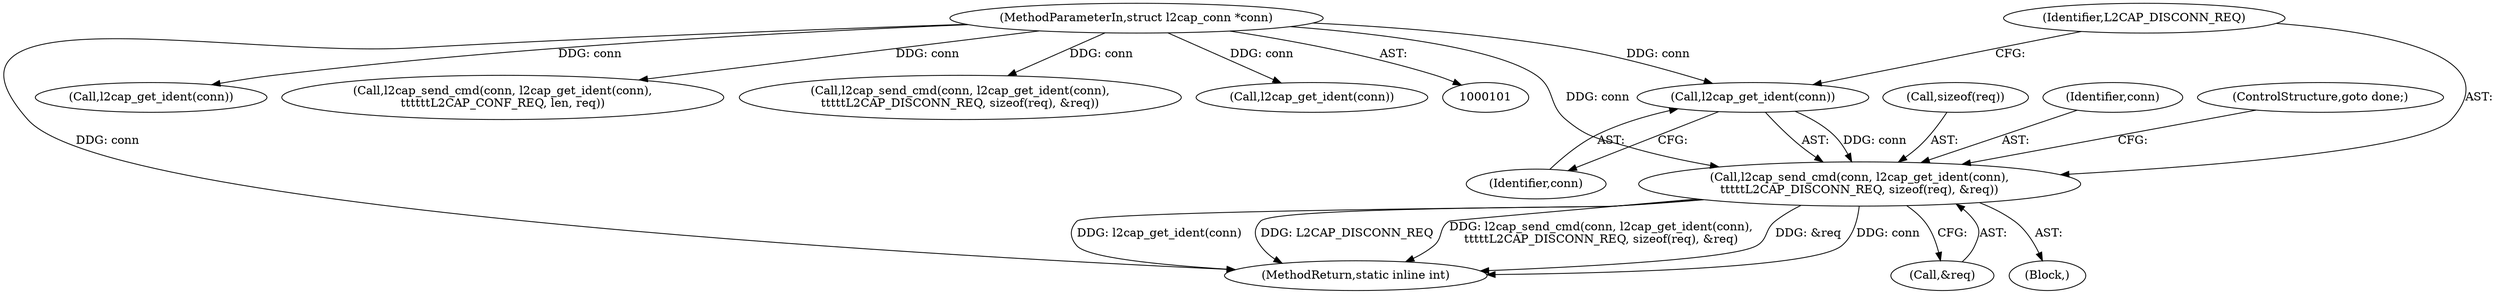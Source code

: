 digraph "0_linux_f2fcfcd670257236ebf2088bbdf26f6a8ef459fe_1@API" {
"1000279" [label="(Call,l2cap_send_cmd(conn, l2cap_get_ident(conn),\n\t\t\t\t\tL2CAP_DISCONN_REQ, sizeof(req), &req))"];
"1000281" [label="(Call,l2cap_get_ident(conn))"];
"1000102" [label="(MethodParameterIn,struct l2cap_conn *conn)"];
"1000283" [label="(Identifier,L2CAP_DISCONN_REQ)"];
"1000281" [label="(Call,l2cap_get_ident(conn))"];
"1000286" [label="(Call,&req)"];
"1000282" [label="(Identifier,conn)"];
"1000320" [label="(MethodReturn,static inline int)"];
"1000284" [label="(Call,sizeof(req))"];
"1000280" [label="(Identifier,conn)"];
"1000102" [label="(MethodParameterIn,struct l2cap_conn *conn)"];
"1000227" [label="(Call,l2cap_get_ident(conn))"];
"1000225" [label="(Call,l2cap_send_cmd(conn, l2cap_get_ident(conn),\n\t\t\t\t\t\tL2CAP_CONF_REQ, len, req))"];
"1000215" [label="(Call,l2cap_send_cmd(conn, l2cap_get_ident(conn),\n\t\t\t\t\tL2CAP_DISCONN_REQ, sizeof(req), &req))"];
"1000288" [label="(ControlStructure,goto done;)"];
"1000259" [label="(Block,)"];
"1000279" [label="(Call,l2cap_send_cmd(conn, l2cap_get_ident(conn),\n\t\t\t\t\tL2CAP_DISCONN_REQ, sizeof(req), &req))"];
"1000217" [label="(Call,l2cap_get_ident(conn))"];
"1000279" -> "1000259"  [label="AST: "];
"1000279" -> "1000286"  [label="CFG: "];
"1000280" -> "1000279"  [label="AST: "];
"1000281" -> "1000279"  [label="AST: "];
"1000283" -> "1000279"  [label="AST: "];
"1000284" -> "1000279"  [label="AST: "];
"1000286" -> "1000279"  [label="AST: "];
"1000288" -> "1000279"  [label="CFG: "];
"1000279" -> "1000320"  [label="DDG: &req"];
"1000279" -> "1000320"  [label="DDG: conn"];
"1000279" -> "1000320"  [label="DDG: l2cap_get_ident(conn)"];
"1000279" -> "1000320"  [label="DDG: L2CAP_DISCONN_REQ"];
"1000279" -> "1000320"  [label="DDG: l2cap_send_cmd(conn, l2cap_get_ident(conn),\n\t\t\t\t\tL2CAP_DISCONN_REQ, sizeof(req), &req)"];
"1000281" -> "1000279"  [label="DDG: conn"];
"1000102" -> "1000279"  [label="DDG: conn"];
"1000281" -> "1000282"  [label="CFG: "];
"1000282" -> "1000281"  [label="AST: "];
"1000283" -> "1000281"  [label="CFG: "];
"1000102" -> "1000281"  [label="DDG: conn"];
"1000102" -> "1000101"  [label="AST: "];
"1000102" -> "1000320"  [label="DDG: conn"];
"1000102" -> "1000215"  [label="DDG: conn"];
"1000102" -> "1000217"  [label="DDG: conn"];
"1000102" -> "1000225"  [label="DDG: conn"];
"1000102" -> "1000227"  [label="DDG: conn"];
}
